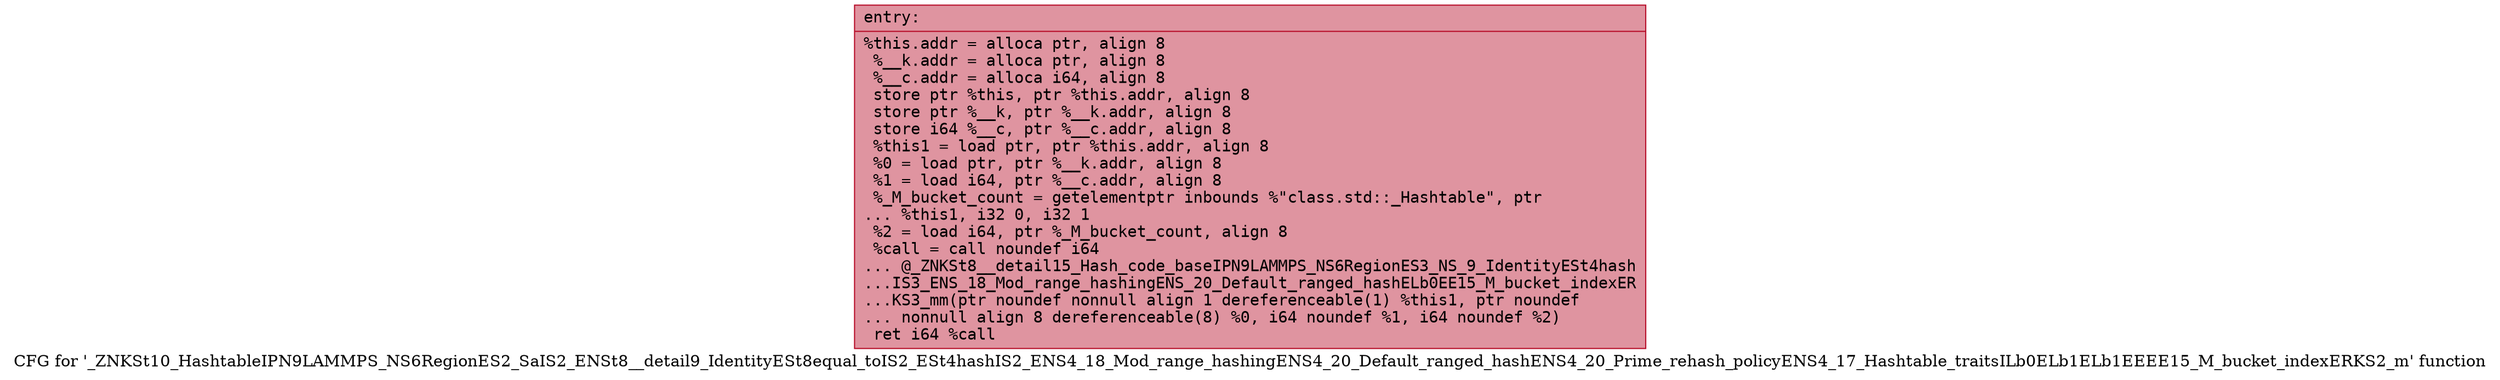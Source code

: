digraph "CFG for '_ZNKSt10_HashtableIPN9LAMMPS_NS6RegionES2_SaIS2_ENSt8__detail9_IdentityESt8equal_toIS2_ESt4hashIS2_ENS4_18_Mod_range_hashingENS4_20_Default_ranged_hashENS4_20_Prime_rehash_policyENS4_17_Hashtable_traitsILb0ELb1ELb1EEEE15_M_bucket_indexERKS2_m' function" {
	label="CFG for '_ZNKSt10_HashtableIPN9LAMMPS_NS6RegionES2_SaIS2_ENSt8__detail9_IdentityESt8equal_toIS2_ESt4hashIS2_ENS4_18_Mod_range_hashingENS4_20_Default_ranged_hashENS4_20_Prime_rehash_policyENS4_17_Hashtable_traitsILb0ELb1ELb1EEEE15_M_bucket_indexERKS2_m' function";

	Node0x561837f34ad0 [shape=record,color="#b70d28ff", style=filled, fillcolor="#b70d2870" fontname="Courier",label="{entry:\l|  %this.addr = alloca ptr, align 8\l  %__k.addr = alloca ptr, align 8\l  %__c.addr = alloca i64, align 8\l  store ptr %this, ptr %this.addr, align 8\l  store ptr %__k, ptr %__k.addr, align 8\l  store i64 %__c, ptr %__c.addr, align 8\l  %this1 = load ptr, ptr %this.addr, align 8\l  %0 = load ptr, ptr %__k.addr, align 8\l  %1 = load i64, ptr %__c.addr, align 8\l  %_M_bucket_count = getelementptr inbounds %\"class.std::_Hashtable\", ptr\l... %this1, i32 0, i32 1\l  %2 = load i64, ptr %_M_bucket_count, align 8\l  %call = call noundef i64\l... @_ZNKSt8__detail15_Hash_code_baseIPN9LAMMPS_NS6RegionES3_NS_9_IdentityESt4hash\l...IS3_ENS_18_Mod_range_hashingENS_20_Default_ranged_hashELb0EE15_M_bucket_indexER\l...KS3_mm(ptr noundef nonnull align 1 dereferenceable(1) %this1, ptr noundef\l... nonnull align 8 dereferenceable(8) %0, i64 noundef %1, i64 noundef %2)\l  ret i64 %call\l}"];
}
